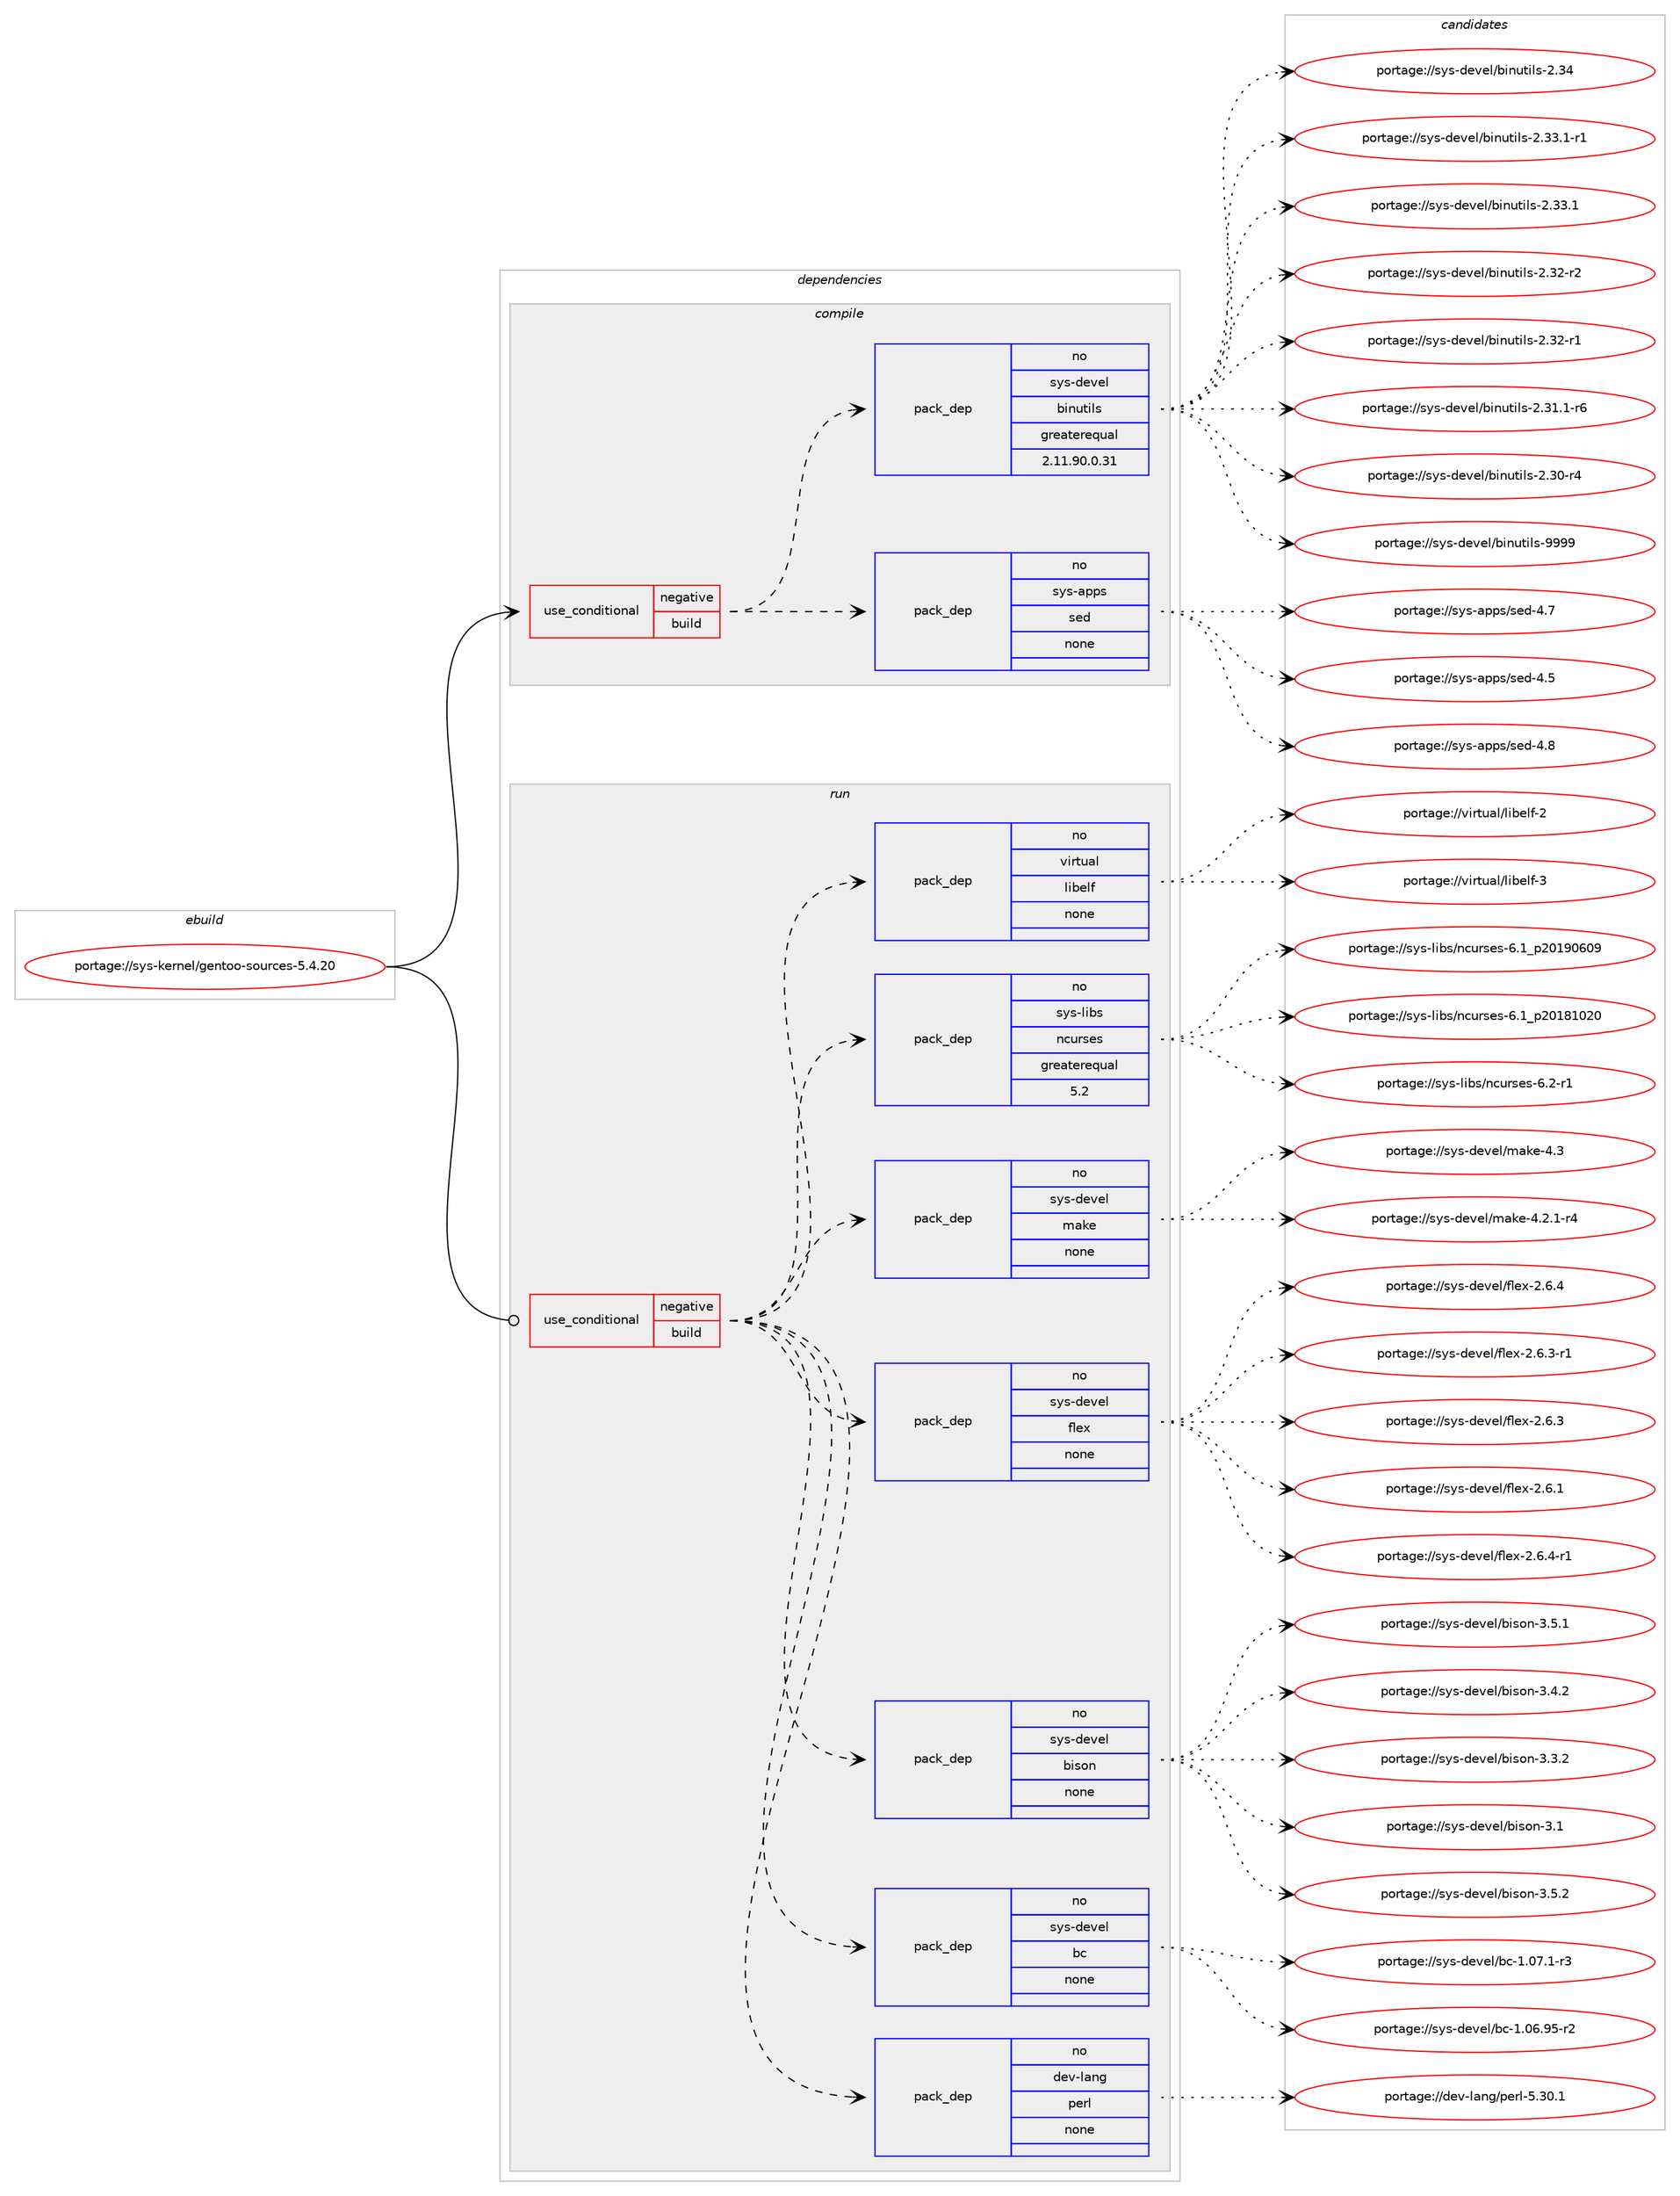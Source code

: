 digraph prolog {

# *************
# Graph options
# *************

newrank=true;
concentrate=true;
compound=true;
graph [rankdir=LR,fontname=Helvetica,fontsize=10,ranksep=1.5];#, ranksep=2.5, nodesep=0.2];
edge  [arrowhead=vee];
node  [fontname=Helvetica,fontsize=10];

# **********
# The ebuild
# **********

subgraph cluster_leftcol {
color=gray;
rank=same;
label=<<i>ebuild</i>>;
id [label="portage://sys-kernel/gentoo-sources-5.4.20", color=red, width=4, href="../sys-kernel/gentoo-sources-5.4.20.svg"];
}

# ****************
# The dependencies
# ****************

subgraph cluster_midcol {
color=gray;
label=<<i>dependencies</i>>;
subgraph cluster_compile {
fillcolor="#eeeeee";
style=filled;
label=<<i>compile</i>>;
subgraph cond7846 {
dependency40798 [label=<<TABLE BORDER="0" CELLBORDER="1" CELLSPACING="0" CELLPADDING="4"><TR><TD ROWSPAN="3" CELLPADDING="10">use_conditional</TD></TR><TR><TD>negative</TD></TR><TR><TD>build</TD></TR></TABLE>>, shape=none, color=red];
subgraph pack31991 {
dependency40799 [label=<<TABLE BORDER="0" CELLBORDER="1" CELLSPACING="0" CELLPADDING="4" WIDTH="220"><TR><TD ROWSPAN="6" CELLPADDING="30">pack_dep</TD></TR><TR><TD WIDTH="110">no</TD></TR><TR><TD>sys-apps</TD></TR><TR><TD>sed</TD></TR><TR><TD>none</TD></TR><TR><TD></TD></TR></TABLE>>, shape=none, color=blue];
}
dependency40798:e -> dependency40799:w [weight=20,style="dashed",arrowhead="vee"];
subgraph pack31992 {
dependency40800 [label=<<TABLE BORDER="0" CELLBORDER="1" CELLSPACING="0" CELLPADDING="4" WIDTH="220"><TR><TD ROWSPAN="6" CELLPADDING="30">pack_dep</TD></TR><TR><TD WIDTH="110">no</TD></TR><TR><TD>sys-devel</TD></TR><TR><TD>binutils</TD></TR><TR><TD>greaterequal</TD></TR><TR><TD>2.11.90.0.31</TD></TR></TABLE>>, shape=none, color=blue];
}
dependency40798:e -> dependency40800:w [weight=20,style="dashed",arrowhead="vee"];
}
id:e -> dependency40798:w [weight=20,style="solid",arrowhead="vee"];
}
subgraph cluster_compileandrun {
fillcolor="#eeeeee";
style=filled;
label=<<i>compile and run</i>>;
}
subgraph cluster_run {
fillcolor="#eeeeee";
style=filled;
label=<<i>run</i>>;
subgraph cond7847 {
dependency40801 [label=<<TABLE BORDER="0" CELLBORDER="1" CELLSPACING="0" CELLPADDING="4"><TR><TD ROWSPAN="3" CELLPADDING="10">use_conditional</TD></TR><TR><TD>negative</TD></TR><TR><TD>build</TD></TR></TABLE>>, shape=none, color=red];
subgraph pack31993 {
dependency40802 [label=<<TABLE BORDER="0" CELLBORDER="1" CELLSPACING="0" CELLPADDING="4" WIDTH="220"><TR><TD ROWSPAN="6" CELLPADDING="30">pack_dep</TD></TR><TR><TD WIDTH="110">no</TD></TR><TR><TD>dev-lang</TD></TR><TR><TD>perl</TD></TR><TR><TD>none</TD></TR><TR><TD></TD></TR></TABLE>>, shape=none, color=blue];
}
dependency40801:e -> dependency40802:w [weight=20,style="dashed",arrowhead="vee"];
subgraph pack31994 {
dependency40803 [label=<<TABLE BORDER="0" CELLBORDER="1" CELLSPACING="0" CELLPADDING="4" WIDTH="220"><TR><TD ROWSPAN="6" CELLPADDING="30">pack_dep</TD></TR><TR><TD WIDTH="110">no</TD></TR><TR><TD>sys-devel</TD></TR><TR><TD>bc</TD></TR><TR><TD>none</TD></TR><TR><TD></TD></TR></TABLE>>, shape=none, color=blue];
}
dependency40801:e -> dependency40803:w [weight=20,style="dashed",arrowhead="vee"];
subgraph pack31995 {
dependency40804 [label=<<TABLE BORDER="0" CELLBORDER="1" CELLSPACING="0" CELLPADDING="4" WIDTH="220"><TR><TD ROWSPAN="6" CELLPADDING="30">pack_dep</TD></TR><TR><TD WIDTH="110">no</TD></TR><TR><TD>sys-devel</TD></TR><TR><TD>bison</TD></TR><TR><TD>none</TD></TR><TR><TD></TD></TR></TABLE>>, shape=none, color=blue];
}
dependency40801:e -> dependency40804:w [weight=20,style="dashed",arrowhead="vee"];
subgraph pack31996 {
dependency40805 [label=<<TABLE BORDER="0" CELLBORDER="1" CELLSPACING="0" CELLPADDING="4" WIDTH="220"><TR><TD ROWSPAN="6" CELLPADDING="30">pack_dep</TD></TR><TR><TD WIDTH="110">no</TD></TR><TR><TD>sys-devel</TD></TR><TR><TD>flex</TD></TR><TR><TD>none</TD></TR><TR><TD></TD></TR></TABLE>>, shape=none, color=blue];
}
dependency40801:e -> dependency40805:w [weight=20,style="dashed",arrowhead="vee"];
subgraph pack31997 {
dependency40806 [label=<<TABLE BORDER="0" CELLBORDER="1" CELLSPACING="0" CELLPADDING="4" WIDTH="220"><TR><TD ROWSPAN="6" CELLPADDING="30">pack_dep</TD></TR><TR><TD WIDTH="110">no</TD></TR><TR><TD>sys-devel</TD></TR><TR><TD>make</TD></TR><TR><TD>none</TD></TR><TR><TD></TD></TR></TABLE>>, shape=none, color=blue];
}
dependency40801:e -> dependency40806:w [weight=20,style="dashed",arrowhead="vee"];
subgraph pack31998 {
dependency40807 [label=<<TABLE BORDER="0" CELLBORDER="1" CELLSPACING="0" CELLPADDING="4" WIDTH="220"><TR><TD ROWSPAN="6" CELLPADDING="30">pack_dep</TD></TR><TR><TD WIDTH="110">no</TD></TR><TR><TD>sys-libs</TD></TR><TR><TD>ncurses</TD></TR><TR><TD>greaterequal</TD></TR><TR><TD>5.2</TD></TR></TABLE>>, shape=none, color=blue];
}
dependency40801:e -> dependency40807:w [weight=20,style="dashed",arrowhead="vee"];
subgraph pack31999 {
dependency40808 [label=<<TABLE BORDER="0" CELLBORDER="1" CELLSPACING="0" CELLPADDING="4" WIDTH="220"><TR><TD ROWSPAN="6" CELLPADDING="30">pack_dep</TD></TR><TR><TD WIDTH="110">no</TD></TR><TR><TD>virtual</TD></TR><TR><TD>libelf</TD></TR><TR><TD>none</TD></TR><TR><TD></TD></TR></TABLE>>, shape=none, color=blue];
}
dependency40801:e -> dependency40808:w [weight=20,style="dashed",arrowhead="vee"];
}
id:e -> dependency40801:w [weight=20,style="solid",arrowhead="odot"];
}
}

# **************
# The candidates
# **************

subgraph cluster_choices {
rank=same;
color=gray;
label=<<i>candidates</i>>;

subgraph choice31991 {
color=black;
nodesep=1;
choice11512111545971121121154711510110045524656 [label="portage://sys-apps/sed-4.8", color=red, width=4,href="../sys-apps/sed-4.8.svg"];
choice11512111545971121121154711510110045524655 [label="portage://sys-apps/sed-4.7", color=red, width=4,href="../sys-apps/sed-4.7.svg"];
choice11512111545971121121154711510110045524653 [label="portage://sys-apps/sed-4.5", color=red, width=4,href="../sys-apps/sed-4.5.svg"];
dependency40799:e -> choice11512111545971121121154711510110045524656:w [style=dotted,weight="100"];
dependency40799:e -> choice11512111545971121121154711510110045524655:w [style=dotted,weight="100"];
dependency40799:e -> choice11512111545971121121154711510110045524653:w [style=dotted,weight="100"];
}
subgraph choice31992 {
color=black;
nodesep=1;
choice1151211154510010111810110847981051101171161051081154557575757 [label="portage://sys-devel/binutils-9999", color=red, width=4,href="../sys-devel/binutils-9999.svg"];
choice1151211154510010111810110847981051101171161051081154550465152 [label="portage://sys-devel/binutils-2.34", color=red, width=4,href="../sys-devel/binutils-2.34.svg"];
choice115121115451001011181011084798105110117116105108115455046515146494511449 [label="portage://sys-devel/binutils-2.33.1-r1", color=red, width=4,href="../sys-devel/binutils-2.33.1-r1.svg"];
choice11512111545100101118101108479810511011711610510811545504651514649 [label="portage://sys-devel/binutils-2.33.1", color=red, width=4,href="../sys-devel/binutils-2.33.1.svg"];
choice11512111545100101118101108479810511011711610510811545504651504511450 [label="portage://sys-devel/binutils-2.32-r2", color=red, width=4,href="../sys-devel/binutils-2.32-r2.svg"];
choice11512111545100101118101108479810511011711610510811545504651504511449 [label="portage://sys-devel/binutils-2.32-r1", color=red, width=4,href="../sys-devel/binutils-2.32-r1.svg"];
choice115121115451001011181011084798105110117116105108115455046514946494511454 [label="portage://sys-devel/binutils-2.31.1-r6", color=red, width=4,href="../sys-devel/binutils-2.31.1-r6.svg"];
choice11512111545100101118101108479810511011711610510811545504651484511452 [label="portage://sys-devel/binutils-2.30-r4", color=red, width=4,href="../sys-devel/binutils-2.30-r4.svg"];
dependency40800:e -> choice1151211154510010111810110847981051101171161051081154557575757:w [style=dotted,weight="100"];
dependency40800:e -> choice1151211154510010111810110847981051101171161051081154550465152:w [style=dotted,weight="100"];
dependency40800:e -> choice115121115451001011181011084798105110117116105108115455046515146494511449:w [style=dotted,weight="100"];
dependency40800:e -> choice11512111545100101118101108479810511011711610510811545504651514649:w [style=dotted,weight="100"];
dependency40800:e -> choice11512111545100101118101108479810511011711610510811545504651504511450:w [style=dotted,weight="100"];
dependency40800:e -> choice11512111545100101118101108479810511011711610510811545504651504511449:w [style=dotted,weight="100"];
dependency40800:e -> choice115121115451001011181011084798105110117116105108115455046514946494511454:w [style=dotted,weight="100"];
dependency40800:e -> choice11512111545100101118101108479810511011711610510811545504651484511452:w [style=dotted,weight="100"];
}
subgraph choice31993 {
color=black;
nodesep=1;
choice10010111845108971101034711210111410845534651484649 [label="portage://dev-lang/perl-5.30.1", color=red, width=4,href="../dev-lang/perl-5.30.1.svg"];
dependency40802:e -> choice10010111845108971101034711210111410845534651484649:w [style=dotted,weight="100"];
}
subgraph choice31994 {
color=black;
nodesep=1;
choice11512111545100101118101108479899454946485546494511451 [label="portage://sys-devel/bc-1.07.1-r3", color=red, width=4,href="../sys-devel/bc-1.07.1-r3.svg"];
choice1151211154510010111810110847989945494648544657534511450 [label="portage://sys-devel/bc-1.06.95-r2", color=red, width=4,href="../sys-devel/bc-1.06.95-r2.svg"];
dependency40803:e -> choice11512111545100101118101108479899454946485546494511451:w [style=dotted,weight="100"];
dependency40803:e -> choice1151211154510010111810110847989945494648544657534511450:w [style=dotted,weight="100"];
}
subgraph choice31995 {
color=black;
nodesep=1;
choice115121115451001011181011084798105115111110455146534650 [label="portage://sys-devel/bison-3.5.2", color=red, width=4,href="../sys-devel/bison-3.5.2.svg"];
choice115121115451001011181011084798105115111110455146534649 [label="portage://sys-devel/bison-3.5.1", color=red, width=4,href="../sys-devel/bison-3.5.1.svg"];
choice115121115451001011181011084798105115111110455146524650 [label="portage://sys-devel/bison-3.4.2", color=red, width=4,href="../sys-devel/bison-3.4.2.svg"];
choice115121115451001011181011084798105115111110455146514650 [label="portage://sys-devel/bison-3.3.2", color=red, width=4,href="../sys-devel/bison-3.3.2.svg"];
choice11512111545100101118101108479810511511111045514649 [label="portage://sys-devel/bison-3.1", color=red, width=4,href="../sys-devel/bison-3.1.svg"];
dependency40804:e -> choice115121115451001011181011084798105115111110455146534650:w [style=dotted,weight="100"];
dependency40804:e -> choice115121115451001011181011084798105115111110455146534649:w [style=dotted,weight="100"];
dependency40804:e -> choice115121115451001011181011084798105115111110455146524650:w [style=dotted,weight="100"];
dependency40804:e -> choice115121115451001011181011084798105115111110455146514650:w [style=dotted,weight="100"];
dependency40804:e -> choice11512111545100101118101108479810511511111045514649:w [style=dotted,weight="100"];
}
subgraph choice31996 {
color=black;
nodesep=1;
choice11512111545100101118101108471021081011204550465446524511449 [label="portage://sys-devel/flex-2.6.4-r1", color=red, width=4,href="../sys-devel/flex-2.6.4-r1.svg"];
choice1151211154510010111810110847102108101120455046544652 [label="portage://sys-devel/flex-2.6.4", color=red, width=4,href="../sys-devel/flex-2.6.4.svg"];
choice11512111545100101118101108471021081011204550465446514511449 [label="portage://sys-devel/flex-2.6.3-r1", color=red, width=4,href="../sys-devel/flex-2.6.3-r1.svg"];
choice1151211154510010111810110847102108101120455046544651 [label="portage://sys-devel/flex-2.6.3", color=red, width=4,href="../sys-devel/flex-2.6.3.svg"];
choice1151211154510010111810110847102108101120455046544649 [label="portage://sys-devel/flex-2.6.1", color=red, width=4,href="../sys-devel/flex-2.6.1.svg"];
dependency40805:e -> choice11512111545100101118101108471021081011204550465446524511449:w [style=dotted,weight="100"];
dependency40805:e -> choice1151211154510010111810110847102108101120455046544652:w [style=dotted,weight="100"];
dependency40805:e -> choice11512111545100101118101108471021081011204550465446514511449:w [style=dotted,weight="100"];
dependency40805:e -> choice1151211154510010111810110847102108101120455046544651:w [style=dotted,weight="100"];
dependency40805:e -> choice1151211154510010111810110847102108101120455046544649:w [style=dotted,weight="100"];
}
subgraph choice31997 {
color=black;
nodesep=1;
choice11512111545100101118101108471099710710145524651 [label="portage://sys-devel/make-4.3", color=red, width=4,href="../sys-devel/make-4.3.svg"];
choice1151211154510010111810110847109971071014552465046494511452 [label="portage://sys-devel/make-4.2.1-r4", color=red, width=4,href="../sys-devel/make-4.2.1-r4.svg"];
dependency40806:e -> choice11512111545100101118101108471099710710145524651:w [style=dotted,weight="100"];
dependency40806:e -> choice1151211154510010111810110847109971071014552465046494511452:w [style=dotted,weight="100"];
}
subgraph choice31998 {
color=black;
nodesep=1;
choice11512111545108105981154711099117114115101115455446504511449 [label="portage://sys-libs/ncurses-6.2-r1", color=red, width=4,href="../sys-libs/ncurses-6.2-r1.svg"];
choice1151211154510810598115471109911711411510111545544649951125048495748544857 [label="portage://sys-libs/ncurses-6.1_p20190609", color=red, width=4,href="../sys-libs/ncurses-6.1_p20190609.svg"];
choice1151211154510810598115471109911711411510111545544649951125048495649485048 [label="portage://sys-libs/ncurses-6.1_p20181020", color=red, width=4,href="../sys-libs/ncurses-6.1_p20181020.svg"];
dependency40807:e -> choice11512111545108105981154711099117114115101115455446504511449:w [style=dotted,weight="100"];
dependency40807:e -> choice1151211154510810598115471109911711411510111545544649951125048495748544857:w [style=dotted,weight="100"];
dependency40807:e -> choice1151211154510810598115471109911711411510111545544649951125048495649485048:w [style=dotted,weight="100"];
}
subgraph choice31999 {
color=black;
nodesep=1;
choice1181051141161179710847108105981011081024551 [label="portage://virtual/libelf-3", color=red, width=4,href="../virtual/libelf-3.svg"];
choice1181051141161179710847108105981011081024550 [label="portage://virtual/libelf-2", color=red, width=4,href="../virtual/libelf-2.svg"];
dependency40808:e -> choice1181051141161179710847108105981011081024551:w [style=dotted,weight="100"];
dependency40808:e -> choice1181051141161179710847108105981011081024550:w [style=dotted,weight="100"];
}
}

}
